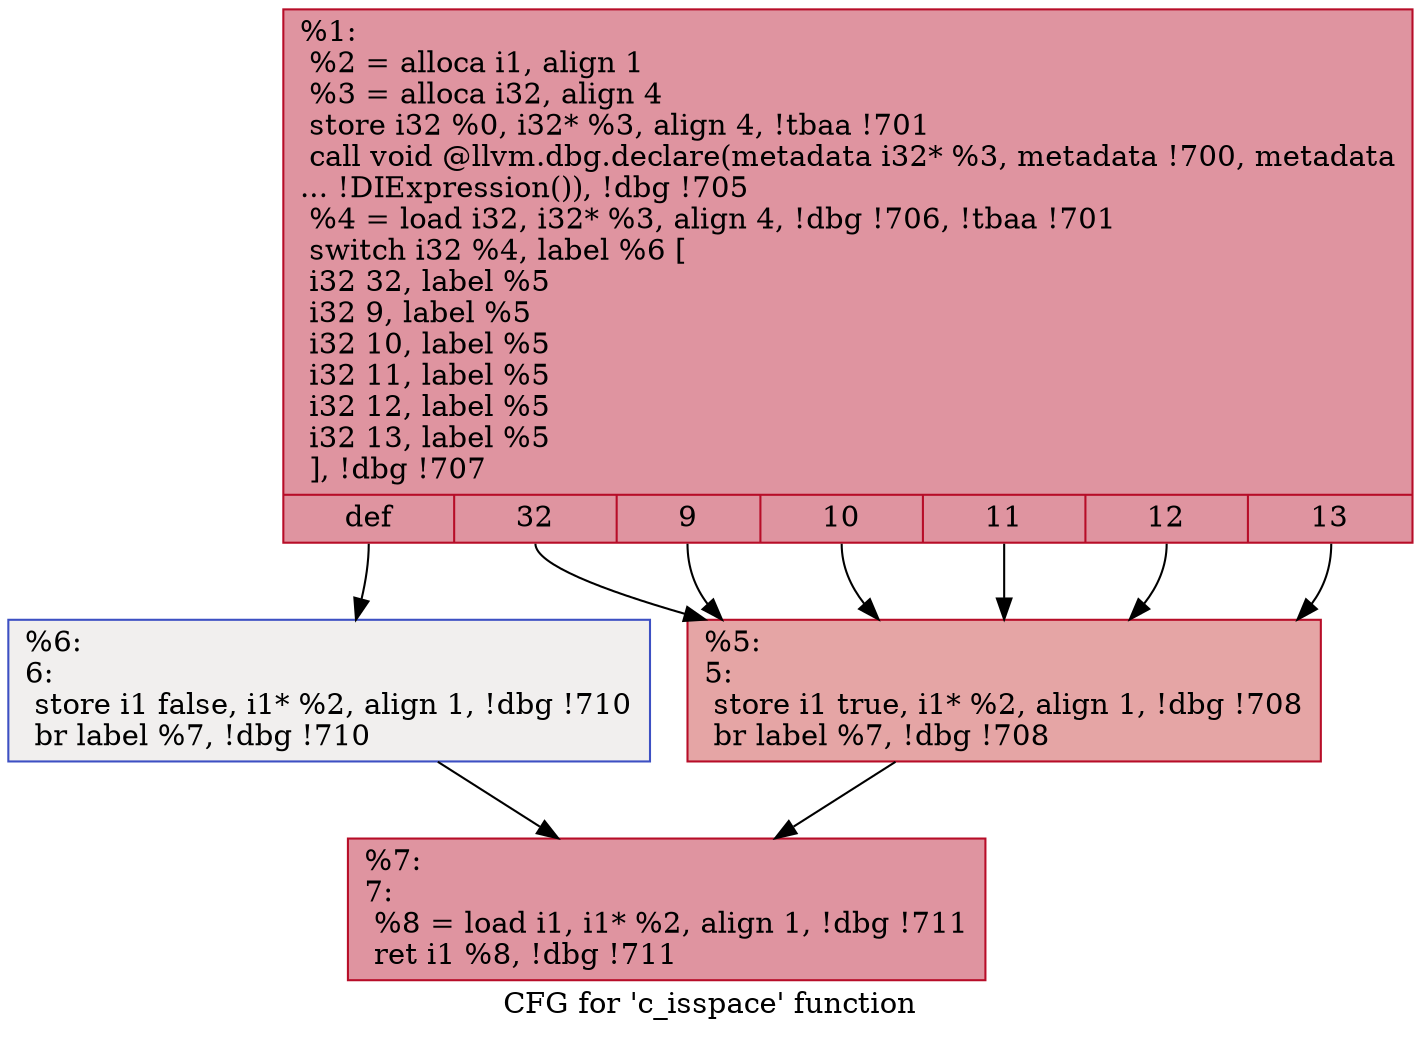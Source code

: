 digraph "CFG for 'c_isspace' function" {
	label="CFG for 'c_isspace' function";

	Node0x19e6610 [shape=record,color="#b70d28ff", style=filled, fillcolor="#b70d2870",label="{%1:\l  %2 = alloca i1, align 1\l  %3 = alloca i32, align 4\l  store i32 %0, i32* %3, align 4, !tbaa !701\l  call void @llvm.dbg.declare(metadata i32* %3, metadata !700, metadata\l... !DIExpression()), !dbg !705\l  %4 = load i32, i32* %3, align 4, !dbg !706, !tbaa !701\l  switch i32 %4, label %6 [\l    i32 32, label %5\l    i32 9, label %5\l    i32 10, label %5\l    i32 11, label %5\l    i32 12, label %5\l    i32 13, label %5\l  ], !dbg !707\l|{<s0>def|<s1>32|<s2>9|<s3>10|<s4>11|<s5>12|<s6>13}}"];
	Node0x19e6610:s0 -> Node0x19e66b0;
	Node0x19e6610:s1 -> Node0x19e6660;
	Node0x19e6610:s2 -> Node0x19e6660;
	Node0x19e6610:s3 -> Node0x19e6660;
	Node0x19e6610:s4 -> Node0x19e6660;
	Node0x19e6610:s5 -> Node0x19e6660;
	Node0x19e6610:s6 -> Node0x19e6660;
	Node0x19e6660 [shape=record,color="#b70d28ff", style=filled, fillcolor="#c5333470",label="{%5:\l5:                                                \l  store i1 true, i1* %2, align 1, !dbg !708\l  br label %7, !dbg !708\l}"];
	Node0x19e6660 -> Node0x19e6700;
	Node0x19e66b0 [shape=record,color="#3d50c3ff", style=filled, fillcolor="#e0dbd870",label="{%6:\l6:                                                \l  store i1 false, i1* %2, align 1, !dbg !710\l  br label %7, !dbg !710\l}"];
	Node0x19e66b0 -> Node0x19e6700;
	Node0x19e6700 [shape=record,color="#b70d28ff", style=filled, fillcolor="#b70d2870",label="{%7:\l7:                                                \l  %8 = load i1, i1* %2, align 1, !dbg !711\l  ret i1 %8, !dbg !711\l}"];
}
